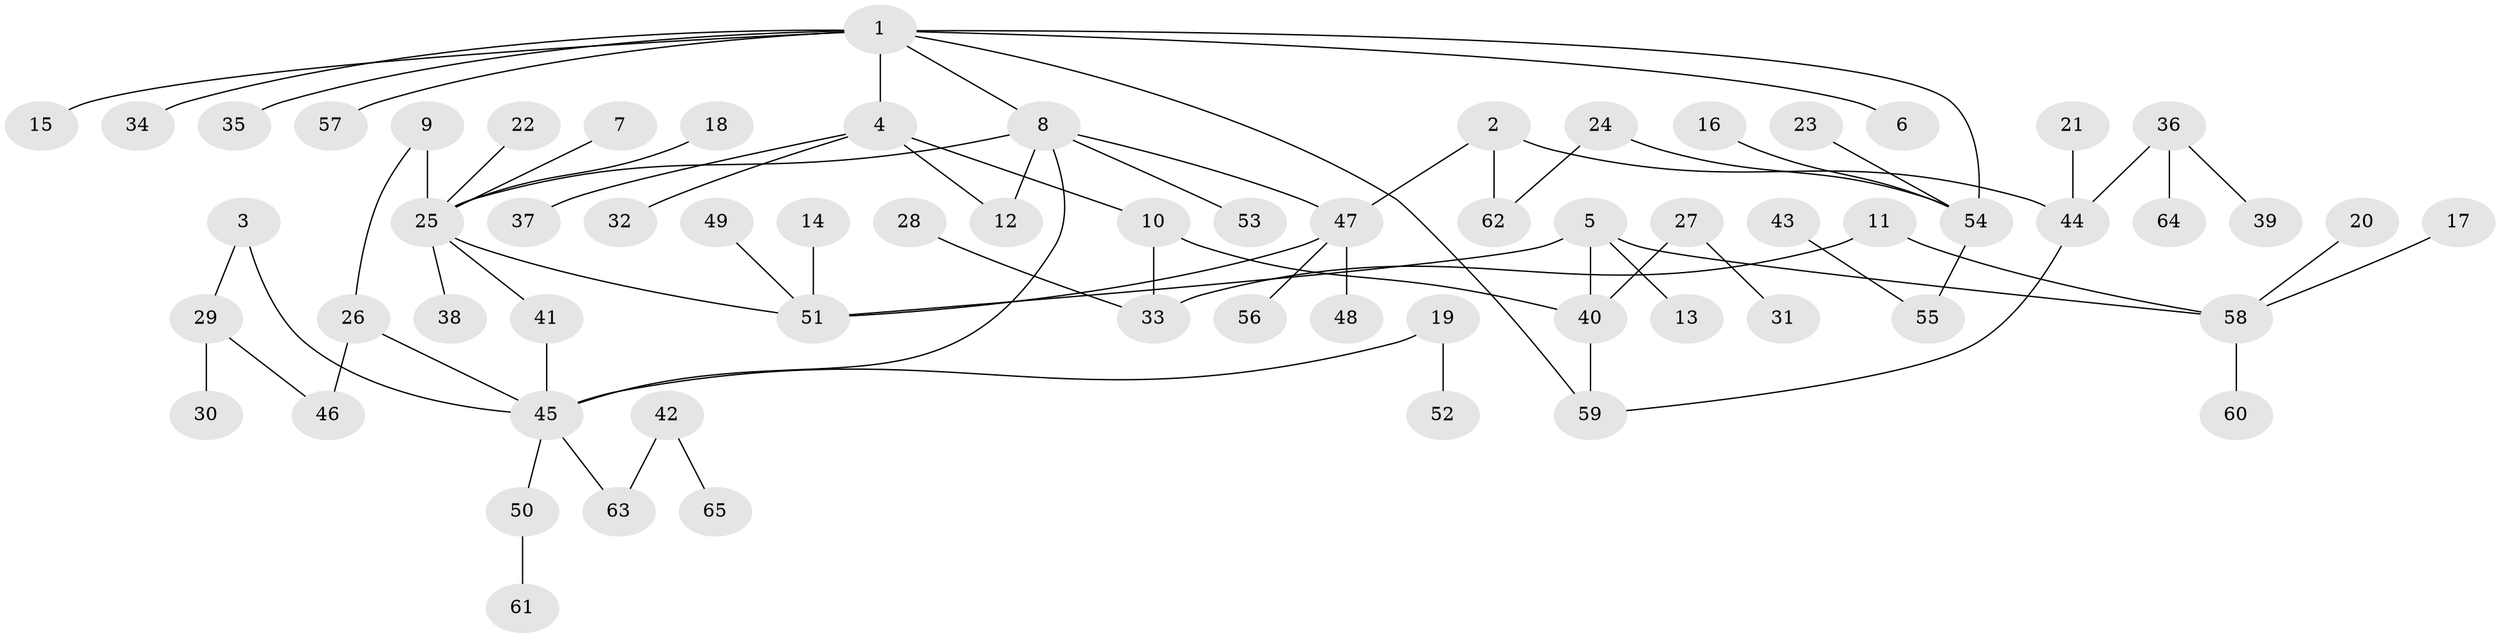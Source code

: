 // original degree distribution, {8: 0.007692307692307693, 4: 0.05384615384615385, 7: 0.007692307692307693, 5: 0.03076923076923077, 1: 0.4461538461538462, 3: 0.15384615384615385, 2: 0.2692307692307692, 6: 0.023076923076923078, 9: 0.007692307692307693}
// Generated by graph-tools (version 1.1) at 2025/25/03/09/25 03:25:25]
// undirected, 65 vertices, 74 edges
graph export_dot {
graph [start="1"]
  node [color=gray90,style=filled];
  1;
  2;
  3;
  4;
  5;
  6;
  7;
  8;
  9;
  10;
  11;
  12;
  13;
  14;
  15;
  16;
  17;
  18;
  19;
  20;
  21;
  22;
  23;
  24;
  25;
  26;
  27;
  28;
  29;
  30;
  31;
  32;
  33;
  34;
  35;
  36;
  37;
  38;
  39;
  40;
  41;
  42;
  43;
  44;
  45;
  46;
  47;
  48;
  49;
  50;
  51;
  52;
  53;
  54;
  55;
  56;
  57;
  58;
  59;
  60;
  61;
  62;
  63;
  64;
  65;
  1 -- 4 [weight=1.0];
  1 -- 6 [weight=1.0];
  1 -- 8 [weight=1.0];
  1 -- 15 [weight=1.0];
  1 -- 34 [weight=1.0];
  1 -- 35 [weight=1.0];
  1 -- 54 [weight=1.0];
  1 -- 57 [weight=1.0];
  1 -- 59 [weight=1.0];
  2 -- 44 [weight=1.0];
  2 -- 47 [weight=1.0];
  2 -- 62 [weight=1.0];
  3 -- 29 [weight=1.0];
  3 -- 45 [weight=1.0];
  4 -- 10 [weight=1.0];
  4 -- 12 [weight=1.0];
  4 -- 32 [weight=1.0];
  4 -- 37 [weight=1.0];
  5 -- 13 [weight=1.0];
  5 -- 40 [weight=1.0];
  5 -- 51 [weight=1.0];
  5 -- 58 [weight=1.0];
  7 -- 25 [weight=1.0];
  8 -- 12 [weight=1.0];
  8 -- 25 [weight=1.0];
  8 -- 45 [weight=1.0];
  8 -- 47 [weight=1.0];
  8 -- 53 [weight=1.0];
  9 -- 25 [weight=1.0];
  9 -- 26 [weight=1.0];
  10 -- 33 [weight=1.0];
  10 -- 40 [weight=1.0];
  11 -- 33 [weight=1.0];
  11 -- 58 [weight=1.0];
  14 -- 51 [weight=1.0];
  16 -- 54 [weight=1.0];
  17 -- 58 [weight=1.0];
  18 -- 25 [weight=1.0];
  19 -- 45 [weight=1.0];
  19 -- 52 [weight=1.0];
  20 -- 58 [weight=1.0];
  21 -- 44 [weight=1.0];
  22 -- 25 [weight=1.0];
  23 -- 54 [weight=1.0];
  24 -- 54 [weight=1.0];
  24 -- 62 [weight=1.0];
  25 -- 38 [weight=1.0];
  25 -- 41 [weight=1.0];
  25 -- 51 [weight=1.0];
  26 -- 45 [weight=1.0];
  26 -- 46 [weight=1.0];
  27 -- 31 [weight=1.0];
  27 -- 40 [weight=1.0];
  28 -- 33 [weight=1.0];
  29 -- 30 [weight=1.0];
  29 -- 46 [weight=1.0];
  36 -- 39 [weight=1.0];
  36 -- 44 [weight=1.0];
  36 -- 64 [weight=1.0];
  40 -- 59 [weight=1.0];
  41 -- 45 [weight=1.0];
  42 -- 63 [weight=1.0];
  42 -- 65 [weight=1.0];
  43 -- 55 [weight=1.0];
  44 -- 59 [weight=1.0];
  45 -- 50 [weight=1.0];
  45 -- 63 [weight=1.0];
  47 -- 48 [weight=1.0];
  47 -- 51 [weight=1.0];
  47 -- 56 [weight=1.0];
  49 -- 51 [weight=1.0];
  50 -- 61 [weight=1.0];
  54 -- 55 [weight=1.0];
  58 -- 60 [weight=1.0];
}
